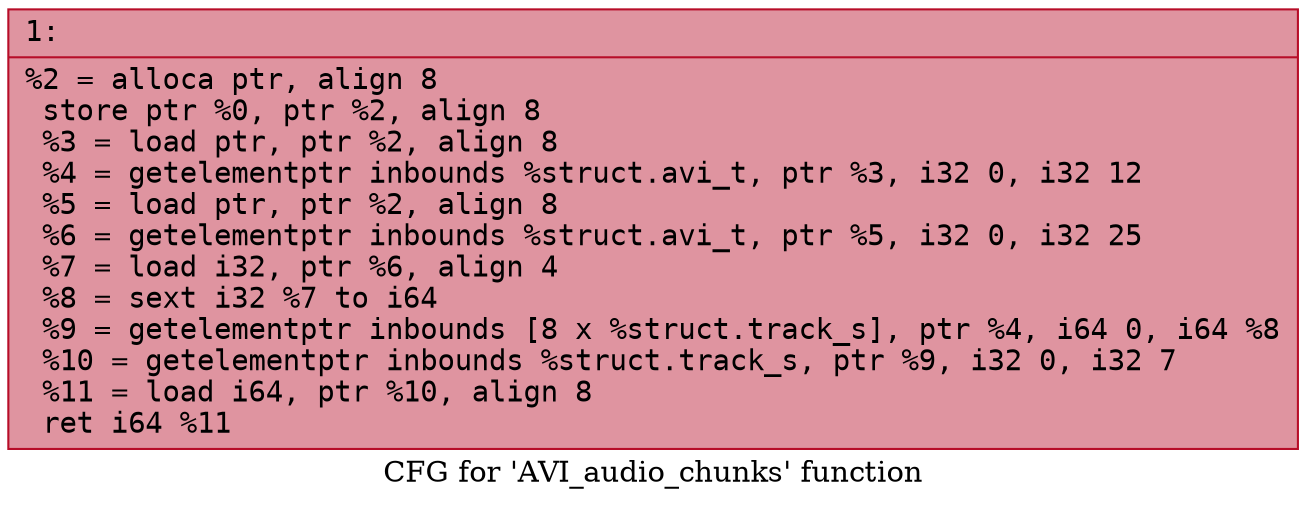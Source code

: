 digraph "CFG for 'AVI_audio_chunks' function" {
	label="CFG for 'AVI_audio_chunks' function";

	Node0x600000d40500 [shape=record,color="#b70d28ff", style=filled, fillcolor="#b70d2870" fontname="Courier",label="{1:\l|  %2 = alloca ptr, align 8\l  store ptr %0, ptr %2, align 8\l  %3 = load ptr, ptr %2, align 8\l  %4 = getelementptr inbounds %struct.avi_t, ptr %3, i32 0, i32 12\l  %5 = load ptr, ptr %2, align 8\l  %6 = getelementptr inbounds %struct.avi_t, ptr %5, i32 0, i32 25\l  %7 = load i32, ptr %6, align 4\l  %8 = sext i32 %7 to i64\l  %9 = getelementptr inbounds [8 x %struct.track_s], ptr %4, i64 0, i64 %8\l  %10 = getelementptr inbounds %struct.track_s, ptr %9, i32 0, i32 7\l  %11 = load i64, ptr %10, align 8\l  ret i64 %11\l}"];
}

